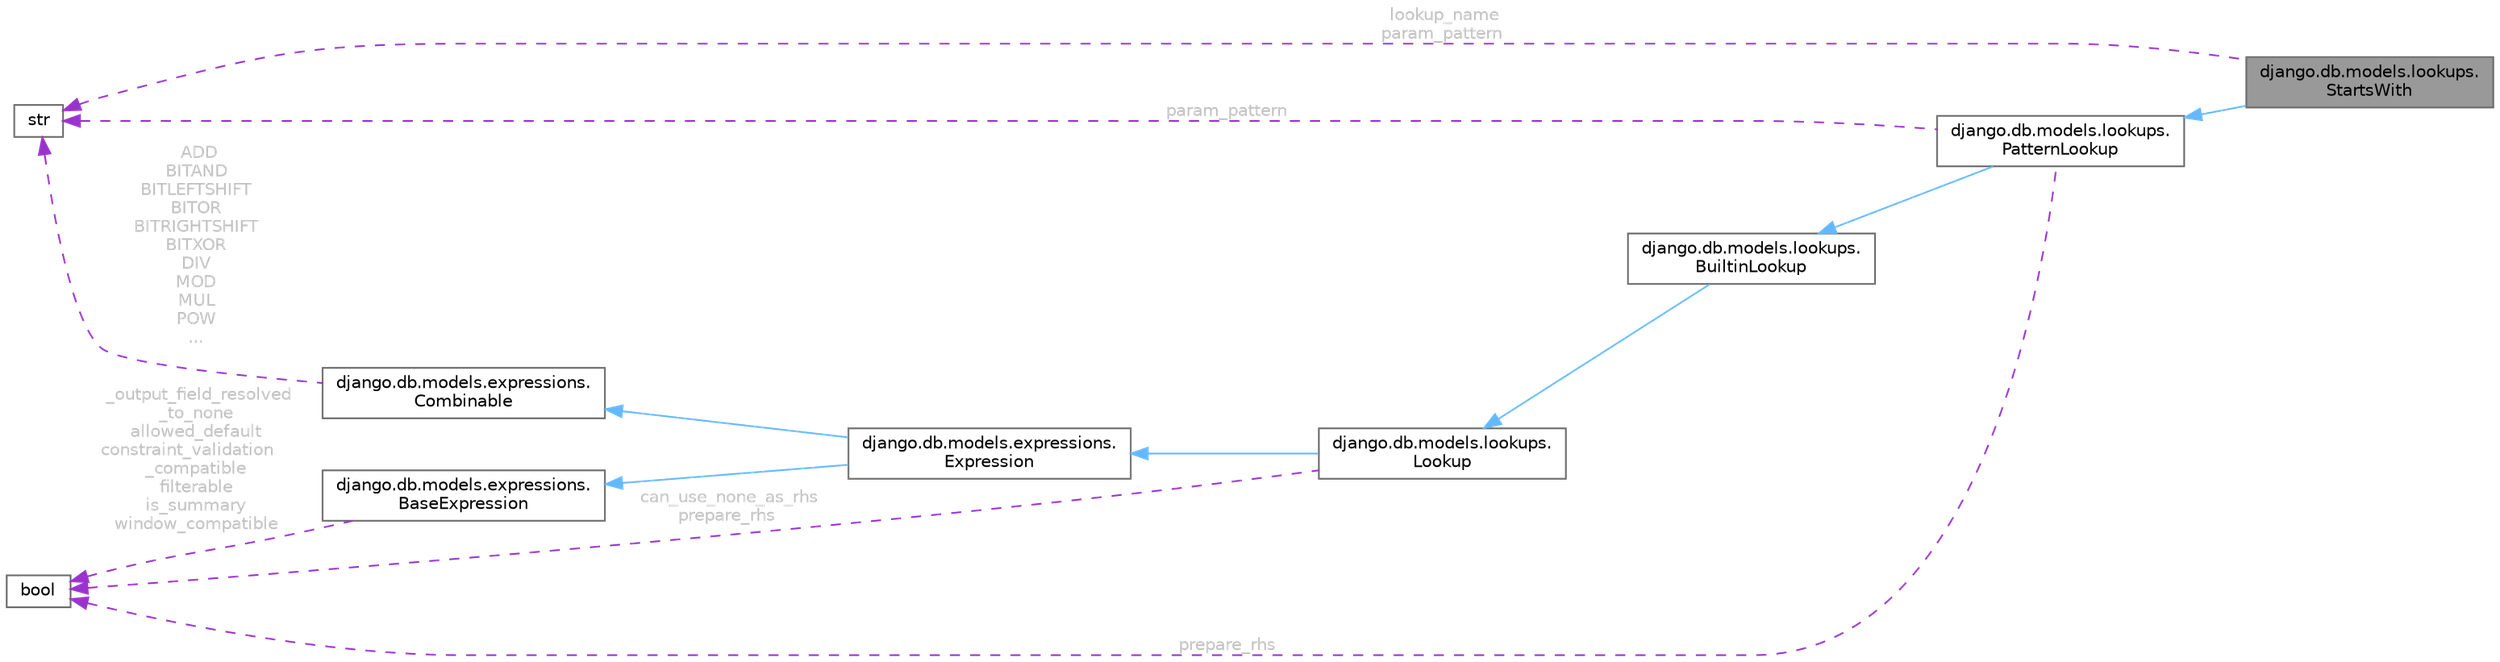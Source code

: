 digraph "django.db.models.lookups.StartsWith"
{
 // LATEX_PDF_SIZE
  bgcolor="transparent";
  edge [fontname=Helvetica,fontsize=10,labelfontname=Helvetica,labelfontsize=10];
  node [fontname=Helvetica,fontsize=10,shape=box,height=0.2,width=0.4];
  rankdir="LR";
  Node1 [id="Node000001",label="django.db.models.lookups.\lStartsWith",height=0.2,width=0.4,color="gray40", fillcolor="grey60", style="filled", fontcolor="black",tooltip=" "];
  Node2 -> Node1 [id="edge13_Node000001_Node000002",dir="back",color="steelblue1",style="solid",tooltip=" "];
  Node2 [id="Node000002",label="django.db.models.lookups.\lPatternLookup",height=0.2,width=0.4,color="gray40", fillcolor="white", style="filled",URL="$classdjango_1_1db_1_1models_1_1lookups_1_1PatternLookup.html",tooltip=" "];
  Node3 -> Node2 [id="edge14_Node000002_Node000003",dir="back",color="steelblue1",style="solid",tooltip=" "];
  Node3 [id="Node000003",label="django.db.models.lookups.\lBuiltinLookup",height=0.2,width=0.4,color="gray40", fillcolor="white", style="filled",URL="$classdjango_1_1db_1_1models_1_1lookups_1_1BuiltinLookup.html",tooltip=" "];
  Node4 -> Node3 [id="edge15_Node000003_Node000004",dir="back",color="steelblue1",style="solid",tooltip=" "];
  Node4 [id="Node000004",label="django.db.models.lookups.\lLookup",height=0.2,width=0.4,color="gray40", fillcolor="white", style="filled",URL="$classdjango_1_1db_1_1models_1_1lookups_1_1Lookup.html",tooltip=" "];
  Node5 -> Node4 [id="edge16_Node000004_Node000005",dir="back",color="steelblue1",style="solid",tooltip=" "];
  Node5 [id="Node000005",label="django.db.models.expressions.\lExpression",height=0.2,width=0.4,color="gray40", fillcolor="white", style="filled",URL="$classdjango_1_1db_1_1models_1_1expressions_1_1Expression.html",tooltip=" "];
  Node6 -> Node5 [id="edge17_Node000005_Node000006",dir="back",color="steelblue1",style="solid",tooltip=" "];
  Node6 [id="Node000006",label="django.db.models.expressions.\lBaseExpression",height=0.2,width=0.4,color="gray40", fillcolor="white", style="filled",URL="$classdjango_1_1db_1_1models_1_1expressions_1_1BaseExpression.html",tooltip=" "];
  Node7 -> Node6 [id="edge18_Node000006_Node000007",dir="back",color="darkorchid3",style="dashed",tooltip=" ",label=" _output_field_resolved\l_to_none\nallowed_default\nconstraint_validation\l_compatible\nfilterable\nis_summary\nwindow_compatible",fontcolor="grey" ];
  Node7 [id="Node000007",label="bool",height=0.2,width=0.4,color="gray40", fillcolor="white", style="filled",tooltip=" "];
  Node8 -> Node5 [id="edge19_Node000005_Node000008",dir="back",color="steelblue1",style="solid",tooltip=" "];
  Node8 [id="Node000008",label="django.db.models.expressions.\lCombinable",height=0.2,width=0.4,color="gray40", fillcolor="white", style="filled",URL="$classdjango_1_1db_1_1models_1_1expressions_1_1Combinable.html",tooltip=" "];
  Node9 -> Node8 [id="edge20_Node000008_Node000009",dir="back",color="darkorchid3",style="dashed",tooltip=" ",label=" ADD\nBITAND\nBITLEFTSHIFT\nBITOR\nBITRIGHTSHIFT\nBITXOR\nDIV\nMOD\nMUL\nPOW\n...",fontcolor="grey" ];
  Node9 [id="Node000009",label="str",height=0.2,width=0.4,color="gray40", fillcolor="white", style="filled",tooltip=" "];
  Node7 -> Node4 [id="edge21_Node000004_Node000007",dir="back",color="darkorchid3",style="dashed",tooltip=" ",label=" can_use_none_as_rhs\nprepare_rhs",fontcolor="grey" ];
  Node9 -> Node2 [id="edge22_Node000002_Node000009",dir="back",color="darkorchid3",style="dashed",tooltip=" ",label=" param_pattern",fontcolor="grey" ];
  Node7 -> Node2 [id="edge23_Node000002_Node000007",dir="back",color="darkorchid3",style="dashed",tooltip=" ",label=" prepare_rhs",fontcolor="grey" ];
  Node9 -> Node1 [id="edge24_Node000001_Node000009",dir="back",color="darkorchid3",style="dashed",tooltip=" ",label=" lookup_name\nparam_pattern",fontcolor="grey" ];
}
